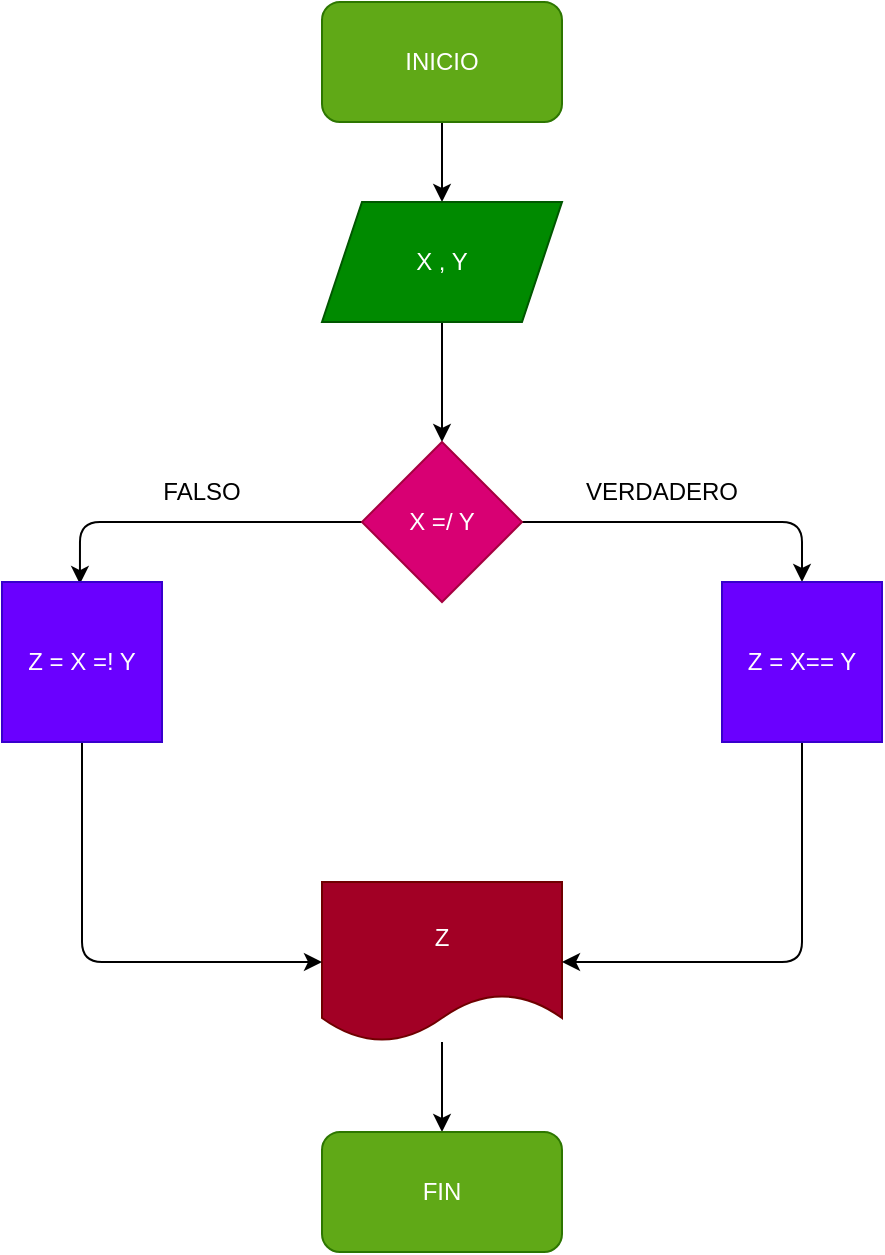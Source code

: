<mxfile>
    <diagram id="wCneZeDAmEJ8FVTiEHvh" name="Página-1">
        <mxGraphModel dx="564" dy="214" grid="1" gridSize="10" guides="1" tooltips="1" connect="1" arrows="1" fold="1" page="1" pageScale="1" pageWidth="827" pageHeight="1169" math="0" shadow="0">
            <root>
                <mxCell id="0"/>
                <mxCell id="1" parent="0"/>
                <mxCell id="12" value="" style="edgeStyle=none;html=1;" parent="1" source="2" target="3" edge="1">
                    <mxGeometry relative="1" as="geometry"/>
                </mxCell>
                <mxCell id="2" value="INICIO" style="rounded=1;whiteSpace=wrap;html=1;fillColor=#60a917;fontColor=#ffffff;strokeColor=#2D7600;" parent="1" vertex="1">
                    <mxGeometry x="220" y="20" width="120" height="60" as="geometry"/>
                </mxCell>
                <mxCell id="13" value="" style="edgeStyle=none;html=1;" parent="1" source="3" target="4" edge="1">
                    <mxGeometry relative="1" as="geometry"/>
                </mxCell>
                <mxCell id="3" value="X , Y" style="shape=parallelogram;perimeter=parallelogramPerimeter;whiteSpace=wrap;html=1;fixedSize=1;fillColor=#008a00;fontColor=#ffffff;strokeColor=#005700;" parent="1" vertex="1">
                    <mxGeometry x="220" y="120" width="120" height="60" as="geometry"/>
                </mxCell>
                <mxCell id="10" style="edgeStyle=none;html=1;exitX=1;exitY=0.5;exitDx=0;exitDy=0;entryX=0.5;entryY=0;entryDx=0;entryDy=0;" parent="1" source="4" edge="1">
                    <mxGeometry relative="1" as="geometry">
                        <mxPoint x="460" y="310" as="targetPoint"/>
                        <Array as="points">
                            <mxPoint x="460" y="280"/>
                        </Array>
                    </mxGeometry>
                </mxCell>
                <mxCell id="11" style="edgeStyle=none;html=1;exitX=0;exitY=0.5;exitDx=0;exitDy=0;entryX=0.408;entryY=0.013;entryDx=0;entryDy=0;entryPerimeter=0;" parent="1" source="4" edge="1">
                    <mxGeometry relative="1" as="geometry">
                        <mxPoint x="98.96" y="311.04" as="targetPoint"/>
                        <Array as="points">
                            <mxPoint x="99" y="280"/>
                        </Array>
                    </mxGeometry>
                </mxCell>
                <mxCell id="4" value="X =/ Y" style="rhombus;whiteSpace=wrap;html=1;fillColor=#d80073;fontColor=#ffffff;strokeColor=#A50040;" parent="1" vertex="1">
                    <mxGeometry x="240" y="240" width="80" height="80" as="geometry"/>
                </mxCell>
                <mxCell id="20" value="" style="edgeStyle=none;html=1;" parent="1" source="14" target="19" edge="1">
                    <mxGeometry relative="1" as="geometry"/>
                </mxCell>
                <mxCell id="14" value="Z" style="shape=document;whiteSpace=wrap;html=1;boundedLbl=1;fillColor=#a20025;fontColor=#ffffff;strokeColor=#6F0000;" parent="1" vertex="1">
                    <mxGeometry x="220" y="460" width="120" height="80" as="geometry"/>
                </mxCell>
                <mxCell id="17" style="edgeStyle=none;html=1;exitX=0.5;exitY=1;exitDx=0;exitDy=0;entryX=0;entryY=0.5;entryDx=0;entryDy=0;" parent="1" source="15" target="14" edge="1">
                    <mxGeometry relative="1" as="geometry">
                        <Array as="points">
                            <mxPoint x="100" y="500"/>
                        </Array>
                    </mxGeometry>
                </mxCell>
                <mxCell id="15" value="Z = X =! Y" style="whiteSpace=wrap;html=1;aspect=fixed;fillColor=#6a00ff;fontColor=#ffffff;strokeColor=#3700CC;" parent="1" vertex="1">
                    <mxGeometry x="60" y="310" width="80" height="80" as="geometry"/>
                </mxCell>
                <mxCell id="18" style="edgeStyle=none;html=1;exitX=0.5;exitY=1;exitDx=0;exitDy=0;entryX=1;entryY=0.5;entryDx=0;entryDy=0;" parent="1" source="16" target="14" edge="1">
                    <mxGeometry relative="1" as="geometry">
                        <Array as="points">
                            <mxPoint x="460" y="500"/>
                        </Array>
                    </mxGeometry>
                </mxCell>
                <mxCell id="16" value="Z = X== Y" style="whiteSpace=wrap;html=1;aspect=fixed;fillColor=#6a00ff;fontColor=#ffffff;strokeColor=#3700CC;" parent="1" vertex="1">
                    <mxGeometry x="420" y="310" width="80" height="80" as="geometry"/>
                </mxCell>
                <mxCell id="19" value="FIN" style="rounded=1;whiteSpace=wrap;html=1;fillColor=#60a917;fontColor=#ffffff;strokeColor=#2D7600;" parent="1" vertex="1">
                    <mxGeometry x="220" y="585" width="120" height="60" as="geometry"/>
                </mxCell>
                <mxCell id="21" value="FALSO" style="text;html=1;strokeColor=none;fillColor=none;align=center;verticalAlign=middle;whiteSpace=wrap;rounded=0;" vertex="1" parent="1">
                    <mxGeometry x="130" y="250" width="60" height="30" as="geometry"/>
                </mxCell>
                <mxCell id="22" value="VERDADERO" style="text;html=1;strokeColor=none;fillColor=none;align=center;verticalAlign=middle;whiteSpace=wrap;rounded=0;" vertex="1" parent="1">
                    <mxGeometry x="360" y="250" width="60" height="30" as="geometry"/>
                </mxCell>
            </root>
        </mxGraphModel>
    </diagram>
</mxfile>